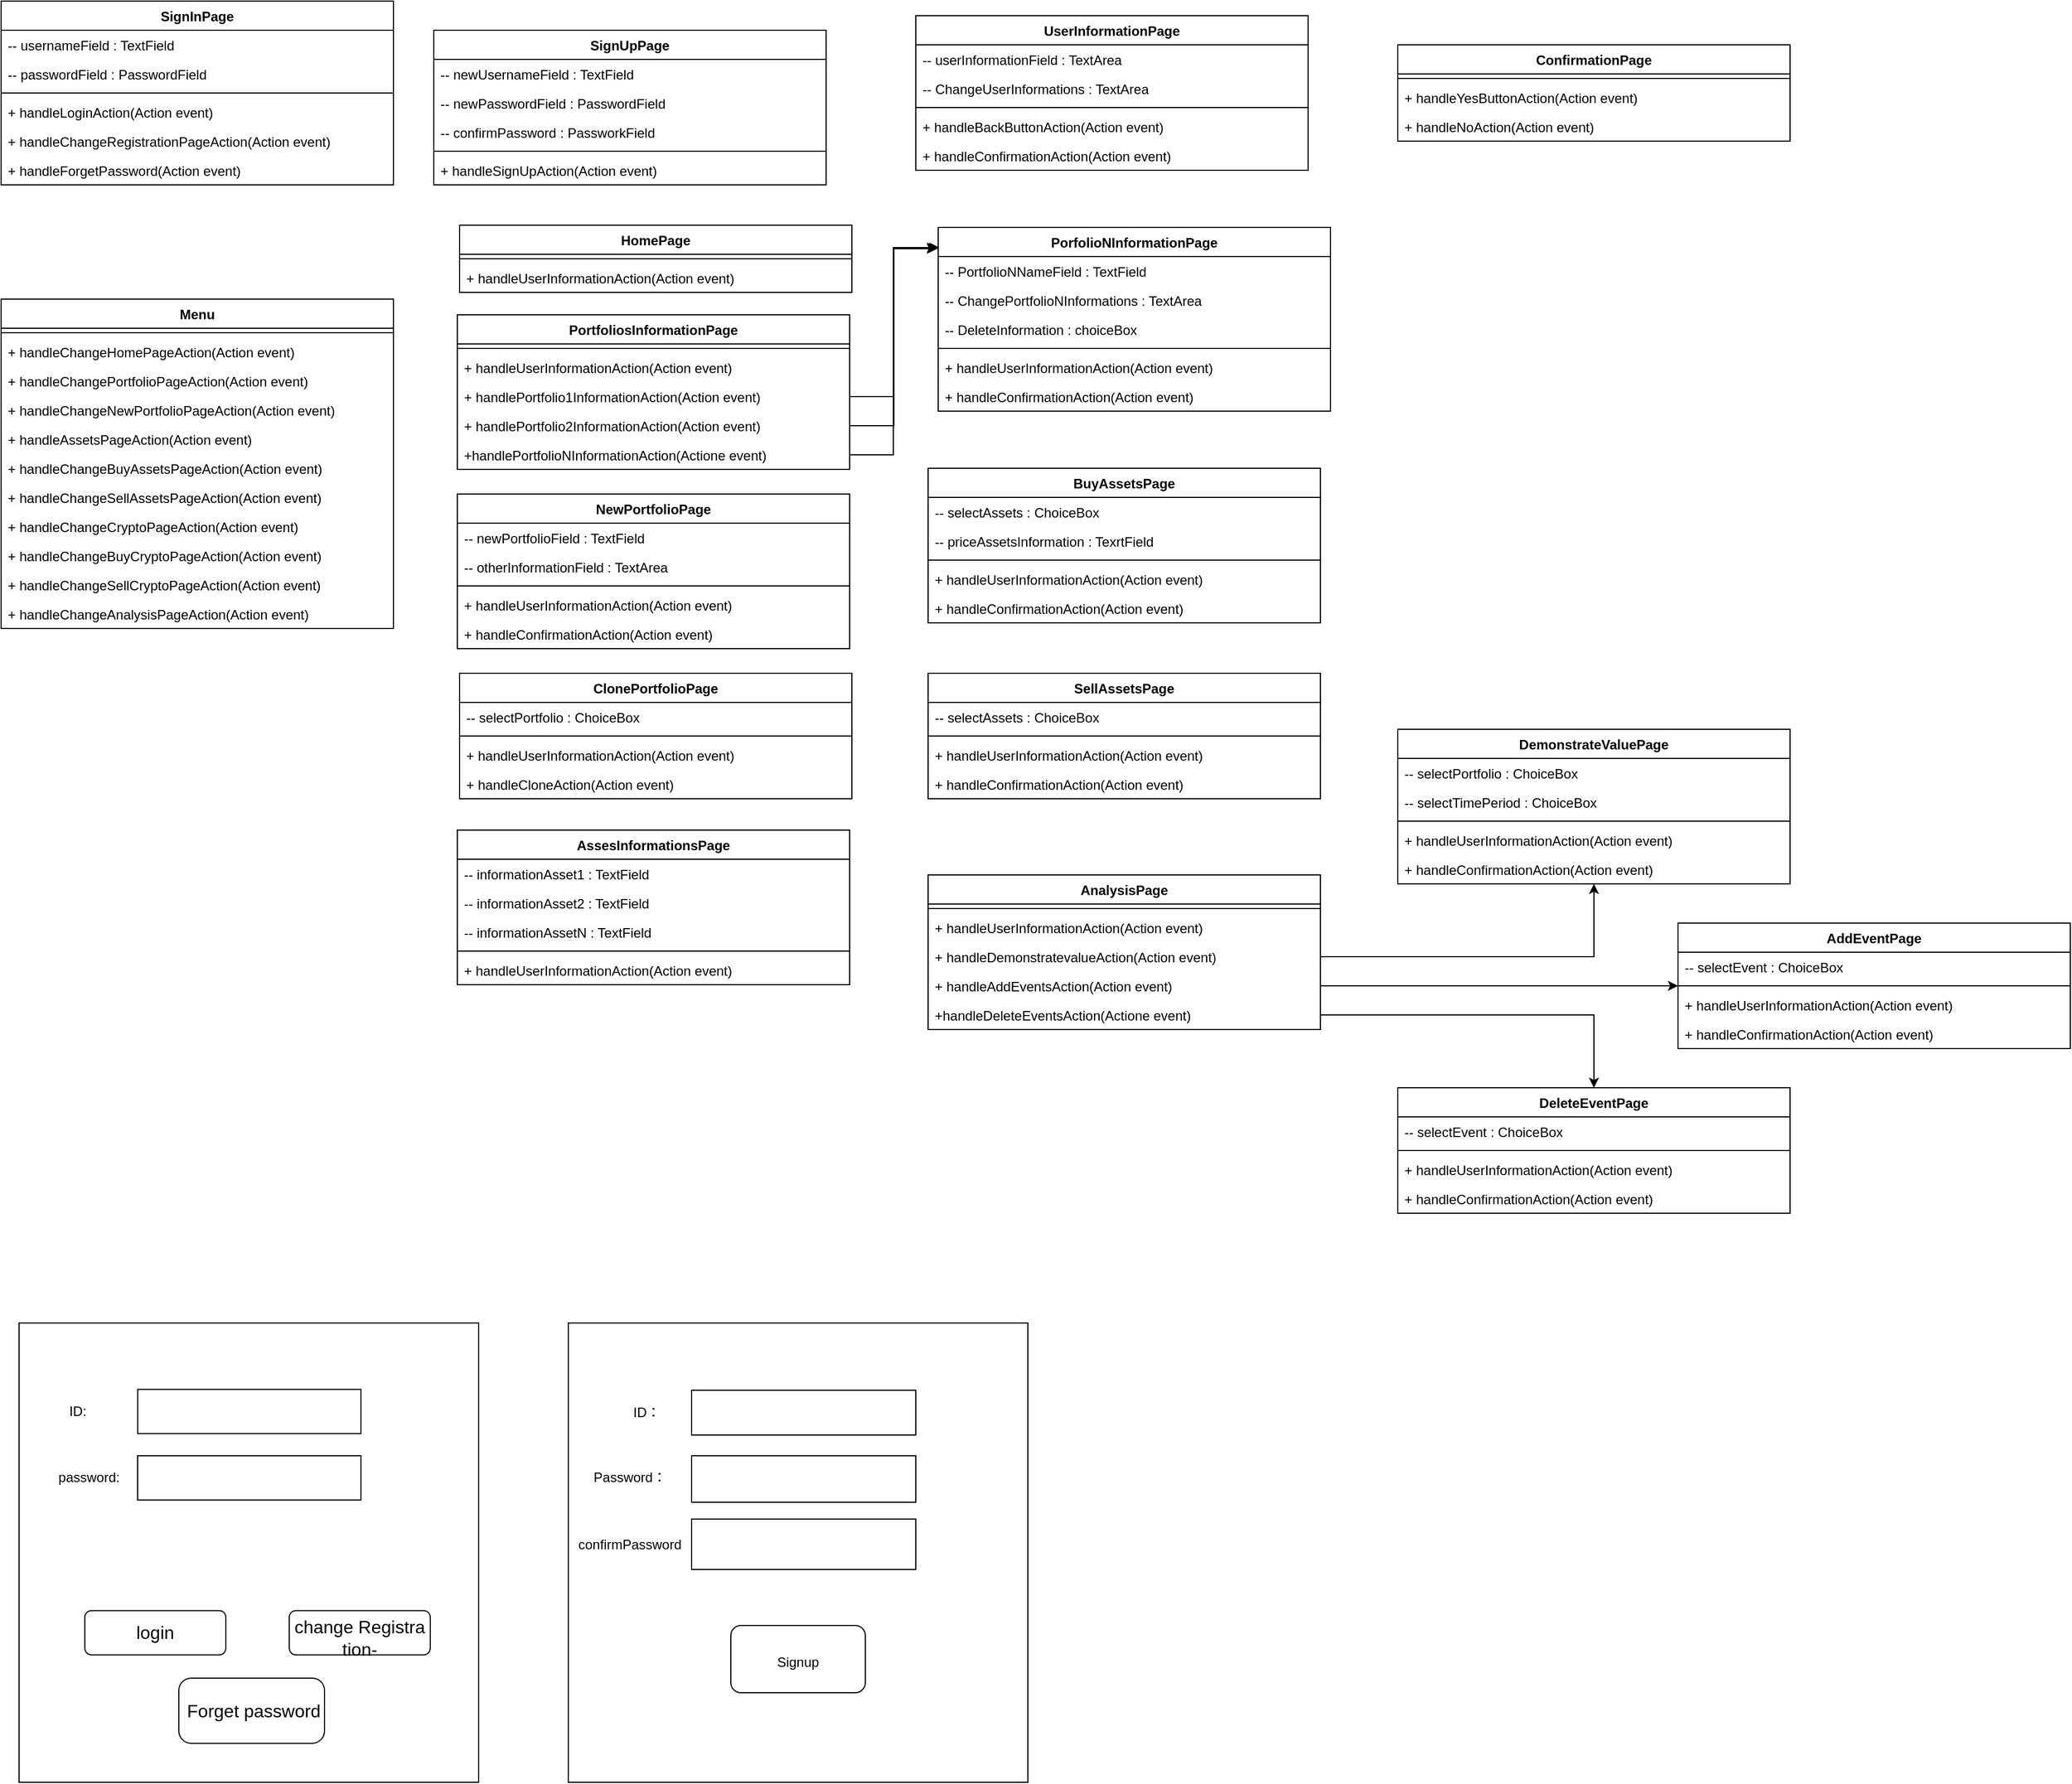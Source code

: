 <mxfile version="22.1.11" type="github">
  <diagram name="第 1 页" id="8w8cnCKI-UPCcAJevsUZ">
    <mxGraphModel dx="1294" dy="950" grid="1" gridSize="10" guides="1" tooltips="1" connect="1" arrows="1" fold="1" page="1" pageScale="1" pageWidth="827" pageHeight="1169" math="0" shadow="0">
      <root>
        <mxCell id="0" />
        <mxCell id="1" parent="0" />
        <mxCell id="qQ2p7ifqkSaaZ6_-BF-f-2" value="SignInPage" style="swimlane;fontStyle=1;align=center;verticalAlign=top;childLayout=stackLayout;horizontal=1;startSize=26;horizontalStack=0;resizeParent=1;resizeParentMax=0;resizeLast=0;collapsible=1;marginBottom=0;whiteSpace=wrap;html=1;" parent="1" vertex="1">
          <mxGeometry x="64" y="30" width="350" height="164" as="geometry" />
        </mxCell>
        <mxCell id="qQ2p7ifqkSaaZ6_-BF-f-6" value="-- usernameField : TextField" style="text;strokeColor=none;fillColor=none;align=left;verticalAlign=top;spacingLeft=4;spacingRight=4;overflow=hidden;rotatable=0;points=[[0,0.5],[1,0.5]];portConstraint=eastwest;whiteSpace=wrap;html=1;" parent="qQ2p7ifqkSaaZ6_-BF-f-2" vertex="1">
          <mxGeometry y="26" width="350" height="26" as="geometry" />
        </mxCell>
        <mxCell id="qQ2p7ifqkSaaZ6_-BF-f-3" value="-- passwordField : PasswordField" style="text;strokeColor=none;fillColor=none;align=left;verticalAlign=top;spacingLeft=4;spacingRight=4;overflow=hidden;rotatable=0;points=[[0,0.5],[1,0.5]];portConstraint=eastwest;whiteSpace=wrap;html=1;" parent="qQ2p7ifqkSaaZ6_-BF-f-2" vertex="1">
          <mxGeometry y="52" width="350" height="26" as="geometry" />
        </mxCell>
        <mxCell id="qQ2p7ifqkSaaZ6_-BF-f-4" value="" style="line;strokeWidth=1;fillColor=none;align=left;verticalAlign=middle;spacingTop=-1;spacingLeft=3;spacingRight=3;rotatable=0;labelPosition=right;points=[];portConstraint=eastwest;strokeColor=inherit;" parent="qQ2p7ifqkSaaZ6_-BF-f-2" vertex="1">
          <mxGeometry y="78" width="350" height="8" as="geometry" />
        </mxCell>
        <mxCell id="qQ2p7ifqkSaaZ6_-BF-f-5" value="+ handleLoginAction(Action event)" style="text;strokeColor=none;fillColor=none;align=left;verticalAlign=top;spacingLeft=4;spacingRight=4;overflow=hidden;rotatable=0;points=[[0,0.5],[1,0.5]];portConstraint=eastwest;whiteSpace=wrap;html=1;" parent="qQ2p7ifqkSaaZ6_-BF-f-2" vertex="1">
          <mxGeometry y="86" width="350" height="26" as="geometry" />
        </mxCell>
        <mxCell id="qQ2p7ifqkSaaZ6_-BF-f-7" value="+ handleChangeRegistrationPageAction(Action event)" style="text;strokeColor=none;fillColor=none;align=left;verticalAlign=top;spacingLeft=4;spacingRight=4;overflow=hidden;rotatable=0;points=[[0,0.5],[1,0.5]];portConstraint=eastwest;whiteSpace=wrap;html=1;" parent="qQ2p7ifqkSaaZ6_-BF-f-2" vertex="1">
          <mxGeometry y="112" width="350" height="26" as="geometry" />
        </mxCell>
        <mxCell id="qQ2p7ifqkSaaZ6_-BF-f-14" value="+ handleForgetPassword(Action event)" style="text;strokeColor=none;fillColor=none;align=left;verticalAlign=top;spacingLeft=4;spacingRight=4;overflow=hidden;rotatable=0;points=[[0,0.5],[1,0.5]];portConstraint=eastwest;whiteSpace=wrap;html=1;" parent="qQ2p7ifqkSaaZ6_-BF-f-2" vertex="1">
          <mxGeometry y="138" width="350" height="26" as="geometry" />
        </mxCell>
        <mxCell id="qQ2p7ifqkSaaZ6_-BF-f-8" value="SignUpPage" style="swimlane;fontStyle=1;align=center;verticalAlign=top;childLayout=stackLayout;horizontal=1;startSize=26;horizontalStack=0;resizeParent=1;resizeParentMax=0;resizeLast=0;collapsible=1;marginBottom=0;whiteSpace=wrap;html=1;" parent="1" vertex="1">
          <mxGeometry x="450" y="56" width="350" height="138" as="geometry" />
        </mxCell>
        <mxCell id="qQ2p7ifqkSaaZ6_-BF-f-9" value="-- newUsernameField : TextField" style="text;strokeColor=none;fillColor=none;align=left;verticalAlign=top;spacingLeft=4;spacingRight=4;overflow=hidden;rotatable=0;points=[[0,0.5],[1,0.5]];portConstraint=eastwest;whiteSpace=wrap;html=1;" parent="qQ2p7ifqkSaaZ6_-BF-f-8" vertex="1">
          <mxGeometry y="26" width="350" height="26" as="geometry" />
        </mxCell>
        <mxCell id="qQ2p7ifqkSaaZ6_-BF-f-10" value="-- newPasswordField : PasswordField" style="text;strokeColor=none;fillColor=none;align=left;verticalAlign=top;spacingLeft=4;spacingRight=4;overflow=hidden;rotatable=0;points=[[0,0.5],[1,0.5]];portConstraint=eastwest;whiteSpace=wrap;html=1;" parent="qQ2p7ifqkSaaZ6_-BF-f-8" vertex="1">
          <mxGeometry y="52" width="350" height="26" as="geometry" />
        </mxCell>
        <mxCell id="qQ2p7ifqkSaaZ6_-BF-f-15" value="-- confirmPassword : PassworkField" style="text;strokeColor=none;fillColor=none;align=left;verticalAlign=top;spacingLeft=4;spacingRight=4;overflow=hidden;rotatable=0;points=[[0,0.5],[1,0.5]];portConstraint=eastwest;whiteSpace=wrap;html=1;" parent="qQ2p7ifqkSaaZ6_-BF-f-8" vertex="1">
          <mxGeometry y="78" width="350" height="26" as="geometry" />
        </mxCell>
        <mxCell id="qQ2p7ifqkSaaZ6_-BF-f-11" value="" style="line;strokeWidth=1;fillColor=none;align=left;verticalAlign=middle;spacingTop=-1;spacingLeft=3;spacingRight=3;rotatable=0;labelPosition=right;points=[];portConstraint=eastwest;strokeColor=inherit;" parent="qQ2p7ifqkSaaZ6_-BF-f-8" vertex="1">
          <mxGeometry y="104" width="350" height="8" as="geometry" />
        </mxCell>
        <mxCell id="qQ2p7ifqkSaaZ6_-BF-f-13" value="+ handleSignUpAction(Action event)" style="text;strokeColor=none;fillColor=none;align=left;verticalAlign=top;spacingLeft=4;spacingRight=4;overflow=hidden;rotatable=0;points=[[0,0.5],[1,0.5]];portConstraint=eastwest;whiteSpace=wrap;html=1;" parent="qQ2p7ifqkSaaZ6_-BF-f-8" vertex="1">
          <mxGeometry y="112" width="350" height="26" as="geometry" />
        </mxCell>
        <mxCell id="AKwQP4rSA9_y8AmhEt-1-8" value="Menu" style="swimlane;fontStyle=1;align=center;verticalAlign=top;childLayout=stackLayout;horizontal=1;startSize=26;horizontalStack=0;resizeParent=1;resizeParentMax=0;resizeLast=0;collapsible=1;marginBottom=0;whiteSpace=wrap;html=1;" parent="1" vertex="1">
          <mxGeometry x="64" y="296" width="350" height="294" as="geometry" />
        </mxCell>
        <mxCell id="AKwQP4rSA9_y8AmhEt-1-11" value="" style="line;strokeWidth=1;fillColor=none;align=left;verticalAlign=middle;spacingTop=-1;spacingLeft=3;spacingRight=3;rotatable=0;labelPosition=right;points=[];portConstraint=eastwest;strokeColor=inherit;" parent="AKwQP4rSA9_y8AmhEt-1-8" vertex="1">
          <mxGeometry y="26" width="350" height="8" as="geometry" />
        </mxCell>
        <mxCell id="AKwQP4rSA9_y8AmhEt-1-12" value="+ handleChangeHomePageAction(Action event)" style="text;strokeColor=none;fillColor=none;align=left;verticalAlign=top;spacingLeft=4;spacingRight=4;overflow=hidden;rotatable=0;points=[[0,0.5],[1,0.5]];portConstraint=eastwest;whiteSpace=wrap;html=1;" parent="AKwQP4rSA9_y8AmhEt-1-8" vertex="1">
          <mxGeometry y="34" width="350" height="26" as="geometry" />
        </mxCell>
        <mxCell id="AKwQP4rSA9_y8AmhEt-1-13" value="+ handleChangePortfolioPageAction(Action event)" style="text;strokeColor=none;fillColor=none;align=left;verticalAlign=top;spacingLeft=4;spacingRight=4;overflow=hidden;rotatable=0;points=[[0,0.5],[1,0.5]];portConstraint=eastwest;whiteSpace=wrap;html=1;" parent="AKwQP4rSA9_y8AmhEt-1-8" vertex="1">
          <mxGeometry y="60" width="350" height="26" as="geometry" />
        </mxCell>
        <mxCell id="AKwQP4rSA9_y8AmhEt-1-14" value="+ handleChangeNewPortfolioPageAction(Action event)" style="text;strokeColor=none;fillColor=none;align=left;verticalAlign=top;spacingLeft=4;spacingRight=4;overflow=hidden;rotatable=0;points=[[0,0.5],[1,0.5]];portConstraint=eastwest;whiteSpace=wrap;html=1;" parent="AKwQP4rSA9_y8AmhEt-1-8" vertex="1">
          <mxGeometry y="86" width="350" height="26" as="geometry" />
        </mxCell>
        <mxCell id="AKwQP4rSA9_y8AmhEt-1-15" value="&lt;span style=&quot;color: rgb(0, 0, 0); font-family: Helvetica; font-size: 12px; font-style: normal; font-variant-ligatures: normal; font-variant-caps: normal; font-weight: 400; letter-spacing: normal; orphans: 2; text-align: left; text-indent: 0px; text-transform: none; widows: 2; word-spacing: 0px; -webkit-text-stroke-width: 0px; background-color: rgb(251, 251, 251); text-decoration-thickness: initial; text-decoration-style: initial; text-decoration-color: initial; float: none; display: inline !important;&quot;&gt;+ handleAssetsPageAction(Action event)&lt;/span&gt;&lt;br&gt;" style="text;strokeColor=none;fillColor=none;align=left;verticalAlign=top;spacingLeft=4;spacingRight=4;overflow=hidden;rotatable=0;points=[[0,0.5],[1,0.5]];portConstraint=eastwest;whiteSpace=wrap;html=1;" parent="AKwQP4rSA9_y8AmhEt-1-8" vertex="1">
          <mxGeometry y="112" width="350" height="26" as="geometry" />
        </mxCell>
        <mxCell id="AKwQP4rSA9_y8AmhEt-1-17" value="&lt;span style=&quot;color: rgb(0, 0, 0); font-family: Helvetica; font-size: 12px; font-style: normal; font-variant-ligatures: normal; font-variant-caps: normal; font-weight: 400; letter-spacing: normal; orphans: 2; text-align: left; text-indent: 0px; text-transform: none; widows: 2; word-spacing: 0px; -webkit-text-stroke-width: 0px; background-color: rgb(251, 251, 251); text-decoration-thickness: initial; text-decoration-style: initial; text-decoration-color: initial; float: none; display: inline !important;&quot;&gt;+ handleChangeBuyAssetsPageAction(Action event)&lt;/span&gt;" style="text;strokeColor=none;fillColor=none;align=left;verticalAlign=top;spacingLeft=4;spacingRight=4;overflow=hidden;rotatable=0;points=[[0,0.5],[1,0.5]];portConstraint=eastwest;whiteSpace=wrap;html=1;" parent="AKwQP4rSA9_y8AmhEt-1-8" vertex="1">
          <mxGeometry y="138" width="350" height="26" as="geometry" />
        </mxCell>
        <mxCell id="AKwQP4rSA9_y8AmhEt-1-16" value="&lt;span style=&quot;color: rgb(0, 0, 0); font-family: Helvetica; font-size: 12px; font-style: normal; font-variant-ligatures: normal; font-variant-caps: normal; font-weight: 400; letter-spacing: normal; orphans: 2; text-align: left; text-indent: 0px; text-transform: none; widows: 2; word-spacing: 0px; -webkit-text-stroke-width: 0px; background-color: rgb(251, 251, 251); text-decoration-thickness: initial; text-decoration-style: initial; text-decoration-color: initial; float: none; display: inline !important;&quot;&gt;+ handleChangeSellAssetsPageAction(Action event)&lt;/span&gt;" style="text;strokeColor=none;fillColor=none;align=left;verticalAlign=top;spacingLeft=4;spacingRight=4;overflow=hidden;rotatable=0;points=[[0,0.5],[1,0.5]];portConstraint=eastwest;whiteSpace=wrap;html=1;" parent="AKwQP4rSA9_y8AmhEt-1-8" vertex="1">
          <mxGeometry y="164" width="350" height="26" as="geometry" />
        </mxCell>
        <mxCell id="AKwQP4rSA9_y8AmhEt-1-18" value="&lt;span style=&quot;color: rgb(0, 0, 0); font-family: Helvetica; font-size: 12px; font-style: normal; font-variant-ligatures: normal; font-variant-caps: normal; font-weight: 400; letter-spacing: normal; orphans: 2; text-align: left; text-indent: 0px; text-transform: none; widows: 2; word-spacing: 0px; -webkit-text-stroke-width: 0px; background-color: rgb(251, 251, 251); text-decoration-thickness: initial; text-decoration-style: initial; text-decoration-color: initial; float: none; display: inline !important;&quot;&gt;+ handleChangeCryptoPageAction(Action event)&lt;/span&gt;" style="text;strokeColor=none;fillColor=none;align=left;verticalAlign=top;spacingLeft=4;spacingRight=4;overflow=hidden;rotatable=0;points=[[0,0.5],[1,0.5]];portConstraint=eastwest;whiteSpace=wrap;html=1;" parent="AKwQP4rSA9_y8AmhEt-1-8" vertex="1">
          <mxGeometry y="190" width="350" height="26" as="geometry" />
        </mxCell>
        <mxCell id="AKwQP4rSA9_y8AmhEt-1-20" value="+ handleChangeBuyCryptoPageAction(Action event)" style="text;strokeColor=none;fillColor=none;align=left;verticalAlign=top;spacingLeft=4;spacingRight=4;overflow=hidden;rotatable=0;points=[[0,0.5],[1,0.5]];portConstraint=eastwest;whiteSpace=wrap;html=1;" parent="AKwQP4rSA9_y8AmhEt-1-8" vertex="1">
          <mxGeometry y="216" width="350" height="26" as="geometry" />
        </mxCell>
        <mxCell id="AKwQP4rSA9_y8AmhEt-1-19" value="&lt;span style=&quot;color: rgb(0, 0, 0); font-family: Helvetica; font-size: 12px; font-style: normal; font-variant-ligatures: normal; font-variant-caps: normal; font-weight: 400; letter-spacing: normal; orphans: 2; text-align: left; text-indent: 0px; text-transform: none; widows: 2; word-spacing: 0px; -webkit-text-stroke-width: 0px; background-color: rgb(251, 251, 251); text-decoration-thickness: initial; text-decoration-style: initial; text-decoration-color: initial; float: none; display: inline !important;&quot;&gt;+ handleChangeSellCryptoPageAction(Action event)&lt;/span&gt;" style="text;strokeColor=none;fillColor=none;align=left;verticalAlign=top;spacingLeft=4;spacingRight=4;overflow=hidden;rotatable=0;points=[[0,0.5],[1,0.5]];portConstraint=eastwest;whiteSpace=wrap;html=1;" parent="AKwQP4rSA9_y8AmhEt-1-8" vertex="1">
          <mxGeometry y="242" width="350" height="26" as="geometry" />
        </mxCell>
        <mxCell id="AKwQP4rSA9_y8AmhEt-1-21" value="+ handleChangeAnalysisPageAction(Action event)" style="text;strokeColor=none;fillColor=none;align=left;verticalAlign=top;spacingLeft=4;spacingRight=4;overflow=hidden;rotatable=0;points=[[0,0.5],[1,0.5]];portConstraint=eastwest;whiteSpace=wrap;html=1;" parent="AKwQP4rSA9_y8AmhEt-1-8" vertex="1">
          <mxGeometry y="268" width="350" height="26" as="geometry" />
        </mxCell>
        <mxCell id="WnGF1lTFCauJy7VCk2Zh-10" value="" style="group" parent="1" connectable="0" vertex="1">
          <mxGeometry x="80" y="1210" width="430" height="410" as="geometry" />
        </mxCell>
        <mxCell id="WnGF1lTFCauJy7VCk2Zh-1" value="" style="whiteSpace=wrap;html=1;aspect=fixed;movable=1;resizable=1;rotatable=1;deletable=1;editable=1;locked=0;connectable=1;" parent="WnGF1lTFCauJy7VCk2Zh-10" vertex="1">
          <mxGeometry width="410" height="410" as="geometry" />
        </mxCell>
        <mxCell id="WnGF1lTFCauJy7VCk2Zh-2" value="" style="rounded=1;whiteSpace=wrap;html=1;" parent="WnGF1lTFCauJy7VCk2Zh-10" vertex="1">
          <mxGeometry x="58.697" y="256.714" width="125.78" height="39.494" as="geometry" />
        </mxCell>
        <mxCell id="WnGF1lTFCauJy7VCk2Zh-4" value="" style="rounded=1;whiteSpace=wrap;html=1;" parent="WnGF1lTFCauJy7VCk2Zh-10" vertex="1">
          <mxGeometry x="241.078" y="256.714" width="125.78" height="39.494" as="geometry" />
        </mxCell>
        <mxCell id="WnGF1lTFCauJy7VCk2Zh-5" value="" style="rounded=1;whiteSpace=wrap;html=1;arcSize=19;" parent="WnGF1lTFCauJy7VCk2Zh-10" vertex="1">
          <mxGeometry x="142.551" y="316.943" width="129.973" height="58.254" as="geometry" />
        </mxCell>
        <mxCell id="WnGF1lTFCauJy7VCk2Zh-6" value="" style="rounded=0;whiteSpace=wrap;html=1;" parent="WnGF1lTFCauJy7VCk2Zh-10" vertex="1">
          <mxGeometry x="105.865" y="59.242" width="199.152" height="39.494" as="geometry" />
        </mxCell>
        <mxCell id="WnGF1lTFCauJy7VCk2Zh-7" value="" style="rounded=0;whiteSpace=wrap;html=1;" parent="WnGF1lTFCauJy7VCk2Zh-10" vertex="1">
          <mxGeometry x="105.865" y="118.483" width="199.152" height="39.494" as="geometry" />
        </mxCell>
        <mxCell id="WnGF1lTFCauJy7VCk2Zh-8" value="ID:" style="text;html=1;strokeColor=none;fillColor=none;align=center;verticalAlign=middle;whiteSpace=wrap;rounded=0;" parent="WnGF1lTFCauJy7VCk2Zh-10" vertex="1">
          <mxGeometry x="20.963" y="64.179" width="62.89" height="29.621" as="geometry" />
        </mxCell>
        <mxCell id="WnGF1lTFCauJy7VCk2Zh-11" value="password:" style="text;html=1;strokeColor=none;fillColor=none;align=center;verticalAlign=middle;whiteSpace=wrap;rounded=0;" parent="WnGF1lTFCauJy7VCk2Zh-10" vertex="1">
          <mxGeometry x="31.445" y="123.42" width="62.89" height="29.621" as="geometry" />
        </mxCell>
        <mxCell id="D_s1Wh9lTRto2ANUzbIN-1" value="login" style="text;strokeColor=none;fillColor=none;html=1;align=center;verticalAlign=middle;whiteSpace=wrap;rounded=0;fontSize=16;" parent="WnGF1lTFCauJy7VCk2Zh-10" vertex="1">
          <mxGeometry x="90.142" y="251.777" width="62.89" height="49.368" as="geometry" />
        </mxCell>
        <mxCell id="D_s1Wh9lTRto2ANUzbIN-2" value="change Registra&lt;br&gt;tion-" style="text;strokeColor=none;fillColor=none;html=1;align=center;verticalAlign=middle;whiteSpace=wrap;rounded=0;fontSize=16;" parent="WnGF1lTFCauJy7VCk2Zh-10" vertex="1">
          <mxGeometry x="241.078" y="261.651" width="125.78" height="39.494" as="geometry" />
        </mxCell>
        <mxCell id="D_s1Wh9lTRto2ANUzbIN-3" value="Forget password" style="text;strokeColor=none;fillColor=none;html=1;align=center;verticalAlign=middle;whiteSpace=wrap;rounded=0;fontSize=16;" parent="WnGF1lTFCauJy7VCk2Zh-10" vertex="1">
          <mxGeometry x="131.021" y="345.577" width="157.225" as="geometry" />
        </mxCell>
        <mxCell id="D_s1Wh9lTRto2ANUzbIN-4" value="" style="text;strokeColor=none;fillColor=none;html=1;align=center;verticalAlign=middle;whiteSpace=wrap;rounded=0;fontSize=16;" parent="WnGF1lTFCauJy7VCk2Zh-10" vertex="1">
          <mxGeometry x="146.743" y="24.566" width="136.262" height="49.368" as="geometry" />
        </mxCell>
        <mxCell id="AKwQP4rSA9_y8AmhEt-1-22" value="HomePage" style="swimlane;fontStyle=1;align=center;verticalAlign=top;childLayout=stackLayout;horizontal=1;startSize=26;horizontalStack=0;resizeParent=1;resizeParentMax=0;resizeLast=0;collapsible=1;marginBottom=0;whiteSpace=wrap;html=1;" parent="1" vertex="1">
          <mxGeometry x="473" y="230" width="350" height="60" as="geometry" />
        </mxCell>
        <mxCell id="AKwQP4rSA9_y8AmhEt-1-26" value="" style="line;strokeWidth=1;fillColor=none;align=left;verticalAlign=middle;spacingTop=-1;spacingLeft=3;spacingRight=3;rotatable=0;labelPosition=right;points=[];portConstraint=eastwest;strokeColor=inherit;" parent="AKwQP4rSA9_y8AmhEt-1-22" vertex="1">
          <mxGeometry y="26" width="350" height="8" as="geometry" />
        </mxCell>
        <mxCell id="AKwQP4rSA9_y8AmhEt-1-27" value="+ handleUserInformationAction(Action event)" style="text;strokeColor=none;fillColor=none;align=left;verticalAlign=top;spacingLeft=4;spacingRight=4;overflow=hidden;rotatable=0;points=[[0,0.5],[1,0.5]];portConstraint=eastwest;whiteSpace=wrap;html=1;" parent="AKwQP4rSA9_y8AmhEt-1-22" vertex="1">
          <mxGeometry y="34" width="350" height="26" as="geometry" />
        </mxCell>
        <mxCell id="D_s1Wh9lTRto2ANUzbIN-6" value="" style="rounded=0;whiteSpace=wrap;html=1;fontSize=16;" parent="1" vertex="1">
          <mxGeometry x="570" y="1210" width="410" height="410" as="geometry" />
        </mxCell>
        <mxCell id="AKwQP4rSA9_y8AmhEt-1-28" value="PortfoliosInformationPage" style="swimlane;fontStyle=1;align=center;verticalAlign=top;childLayout=stackLayout;horizontal=1;startSize=26;horizontalStack=0;resizeParent=1;resizeParentMax=0;resizeLast=0;collapsible=1;marginBottom=0;whiteSpace=wrap;html=1;" parent="1" vertex="1">
          <mxGeometry x="471" y="310" width="350" height="138" as="geometry" />
        </mxCell>
        <mxCell id="AKwQP4rSA9_y8AmhEt-1-32" value="" style="line;strokeWidth=1;fillColor=none;align=left;verticalAlign=middle;spacingTop=-1;spacingLeft=3;spacingRight=3;rotatable=0;labelPosition=right;points=[];portConstraint=eastwest;strokeColor=inherit;" parent="AKwQP4rSA9_y8AmhEt-1-28" vertex="1">
          <mxGeometry y="26" width="350" height="8" as="geometry" />
        </mxCell>
        <mxCell id="AKwQP4rSA9_y8AmhEt-1-34" value="&lt;span style=&quot;color: rgb(0, 0, 0); font-family: Helvetica; font-size: 12px; font-style: normal; font-variant-ligatures: normal; font-variant-caps: normal; font-weight: 400; letter-spacing: normal; orphans: 2; text-align: left; text-indent: 0px; text-transform: none; widows: 2; word-spacing: 0px; -webkit-text-stroke-width: 0px; background-color: rgb(251, 251, 251); text-decoration-thickness: initial; text-decoration-style: initial; text-decoration-color: initial; float: none; display: inline !important;&quot;&gt;+ handleUserInformationAction(Action event)&lt;/span&gt;" style="text;strokeColor=none;fillColor=none;align=left;verticalAlign=top;spacingLeft=4;spacingRight=4;overflow=hidden;rotatable=0;points=[[0,0.5],[1,0.5]];portConstraint=eastwest;whiteSpace=wrap;html=1;" parent="AKwQP4rSA9_y8AmhEt-1-28" vertex="1">
          <mxGeometry y="34" width="350" height="26" as="geometry" />
        </mxCell>
        <mxCell id="AKwQP4rSA9_y8AmhEt-1-33" value="+ handlePortfolio1InformationAction(Action event)" style="text;strokeColor=none;fillColor=none;align=left;verticalAlign=top;spacingLeft=4;spacingRight=4;overflow=hidden;rotatable=0;points=[[0,0.5],[1,0.5]];portConstraint=eastwest;whiteSpace=wrap;html=1;" parent="AKwQP4rSA9_y8AmhEt-1-28" vertex="1">
          <mxGeometry y="60" width="350" height="26" as="geometry" />
        </mxCell>
        <mxCell id="AKwQP4rSA9_y8AmhEt-1-35" value="+ handlePortfolio2InformationAction(Action event)" style="text;strokeColor=none;fillColor=none;align=left;verticalAlign=top;spacingLeft=4;spacingRight=4;overflow=hidden;rotatable=0;points=[[0,0.5],[1,0.5]];portConstraint=eastwest;whiteSpace=wrap;html=1;" parent="AKwQP4rSA9_y8AmhEt-1-28" vertex="1">
          <mxGeometry y="86" width="350" height="26" as="geometry" />
        </mxCell>
        <mxCell id="AKwQP4rSA9_y8AmhEt-1-36" value="+handlePortfolioNInformationAction(Actione event)" style="text;strokeColor=none;fillColor=none;align=left;verticalAlign=top;spacingLeft=4;spacingRight=4;overflow=hidden;rotatable=0;points=[[0,0.5],[1,0.5]];portConstraint=eastwest;whiteSpace=wrap;html=1;" parent="AKwQP4rSA9_y8AmhEt-1-28" vertex="1">
          <mxGeometry y="112" width="350" height="26" as="geometry" />
        </mxCell>
        <mxCell id="AKwQP4rSA9_y8AmhEt-1-44" value="NewPortfolioPage" style="swimlane;fontStyle=1;align=center;verticalAlign=top;childLayout=stackLayout;horizontal=1;startSize=26;horizontalStack=0;resizeParent=1;resizeParentMax=0;resizeLast=0;collapsible=1;marginBottom=0;whiteSpace=wrap;html=1;" parent="1" vertex="1">
          <mxGeometry x="471" y="470" width="350" height="138" as="geometry" />
        </mxCell>
        <mxCell id="AKwQP4rSA9_y8AmhEt-1-45" value="-- newPortfolioField : TextField" style="text;strokeColor=none;fillColor=none;align=left;verticalAlign=top;spacingLeft=4;spacingRight=4;overflow=hidden;rotatable=0;points=[[0,0.5],[1,0.5]];portConstraint=eastwest;whiteSpace=wrap;html=1;" parent="AKwQP4rSA9_y8AmhEt-1-44" vertex="1">
          <mxGeometry y="26" width="350" height="26" as="geometry" />
        </mxCell>
        <mxCell id="AKwQP4rSA9_y8AmhEt-1-46" value="-- otherInformationField : TextArea" style="text;strokeColor=none;fillColor=none;align=left;verticalAlign=top;spacingLeft=4;spacingRight=4;overflow=hidden;rotatable=0;points=[[0,0.5],[1,0.5]];portConstraint=eastwest;whiteSpace=wrap;html=1;" parent="AKwQP4rSA9_y8AmhEt-1-44" vertex="1">
          <mxGeometry y="52" width="350" height="26" as="geometry" />
        </mxCell>
        <mxCell id="AKwQP4rSA9_y8AmhEt-1-47" value="" style="line;strokeWidth=1;fillColor=none;align=left;verticalAlign=middle;spacingTop=-1;spacingLeft=3;spacingRight=3;rotatable=0;labelPosition=right;points=[];portConstraint=eastwest;strokeColor=inherit;" parent="AKwQP4rSA9_y8AmhEt-1-44" vertex="1">
          <mxGeometry y="78" width="350" height="8" as="geometry" />
        </mxCell>
        <mxCell id="AKwQP4rSA9_y8AmhEt-1-48" value="+ handleUserInformationAction(Action event)" style="text;strokeColor=none;fillColor=none;align=left;verticalAlign=top;spacingLeft=4;spacingRight=4;overflow=hidden;rotatable=0;points=[[0,0.5],[1,0.5]];portConstraint=eastwest;whiteSpace=wrap;html=1;" parent="AKwQP4rSA9_y8AmhEt-1-44" vertex="1">
          <mxGeometry y="86" width="350" height="26" as="geometry" />
        </mxCell>
        <mxCell id="AKwQP4rSA9_y8AmhEt-1-49" value="+ handleConfirmationAction(Action event)" style="text;strokeColor=none;fillColor=none;align=left;verticalAlign=top;spacingLeft=4;spacingRight=4;overflow=hidden;rotatable=0;points=[[0,0.5],[1,0.5]];portConstraint=eastwest;whiteSpace=wrap;html=1;" parent="AKwQP4rSA9_y8AmhEt-1-44" vertex="1">
          <mxGeometry y="112" width="350" height="26" as="geometry" />
        </mxCell>
        <mxCell id="6h6gqU1jo04LtHCAYvQy-1" value="ClonePortfolioPage" style="swimlane;fontStyle=1;align=center;verticalAlign=top;childLayout=stackLayout;horizontal=1;startSize=26;horizontalStack=0;resizeParent=1;resizeParentMax=0;resizeLast=0;collapsible=1;marginBottom=0;whiteSpace=wrap;html=1;" vertex="1" parent="1">
          <mxGeometry x="473" y="630" width="350" height="112" as="geometry" />
        </mxCell>
        <mxCell id="6h6gqU1jo04LtHCAYvQy-2" value="-- selectPortfolio : ChoiceBox" style="text;strokeColor=none;fillColor=none;align=left;verticalAlign=top;spacingLeft=4;spacingRight=4;overflow=hidden;rotatable=0;points=[[0,0.5],[1,0.5]];portConstraint=eastwest;whiteSpace=wrap;html=1;" vertex="1" parent="6h6gqU1jo04LtHCAYvQy-1">
          <mxGeometry y="26" width="350" height="26" as="geometry" />
        </mxCell>
        <mxCell id="6h6gqU1jo04LtHCAYvQy-4" value="" style="line;strokeWidth=1;fillColor=none;align=left;verticalAlign=middle;spacingTop=-1;spacingLeft=3;spacingRight=3;rotatable=0;labelPosition=right;points=[];portConstraint=eastwest;strokeColor=inherit;" vertex="1" parent="6h6gqU1jo04LtHCAYvQy-1">
          <mxGeometry y="52" width="350" height="8" as="geometry" />
        </mxCell>
        <mxCell id="6h6gqU1jo04LtHCAYvQy-5" value="+ handleUserInformationAction(Action event)" style="text;strokeColor=none;fillColor=none;align=left;verticalAlign=top;spacingLeft=4;spacingRight=4;overflow=hidden;rotatable=0;points=[[0,0.5],[1,0.5]];portConstraint=eastwest;whiteSpace=wrap;html=1;" vertex="1" parent="6h6gqU1jo04LtHCAYvQy-1">
          <mxGeometry y="60" width="350" height="26" as="geometry" />
        </mxCell>
        <mxCell id="6h6gqU1jo04LtHCAYvQy-6" value="+ handleCloneAction(Action event)" style="text;strokeColor=none;fillColor=none;align=left;verticalAlign=top;spacingLeft=4;spacingRight=4;overflow=hidden;rotatable=0;points=[[0,0.5],[1,0.5]];portConstraint=eastwest;whiteSpace=wrap;html=1;" vertex="1" parent="6h6gqU1jo04LtHCAYvQy-1">
          <mxGeometry y="86" width="350" height="26" as="geometry" />
        </mxCell>
        <mxCell id="6h6gqU1jo04LtHCAYvQy-15" value="AssesInformationsPage" style="swimlane;fontStyle=1;align=center;verticalAlign=top;childLayout=stackLayout;horizontal=1;startSize=26;horizontalStack=0;resizeParent=1;resizeParentMax=0;resizeLast=0;collapsible=1;marginBottom=0;whiteSpace=wrap;html=1;" vertex="1" parent="1">
          <mxGeometry x="471" y="770" width="350" height="138" as="geometry" />
        </mxCell>
        <mxCell id="6h6gqU1jo04LtHCAYvQy-16" value="-- informationAsset1 : TextField" style="text;strokeColor=none;fillColor=none;align=left;verticalAlign=top;spacingLeft=4;spacingRight=4;overflow=hidden;rotatable=0;points=[[0,0.5],[1,0.5]];portConstraint=eastwest;whiteSpace=wrap;html=1;" vertex="1" parent="6h6gqU1jo04LtHCAYvQy-15">
          <mxGeometry y="26" width="350" height="26" as="geometry" />
        </mxCell>
        <mxCell id="6h6gqU1jo04LtHCAYvQy-21" value="-- informationAsset2 : TextField" style="text;strokeColor=none;fillColor=none;align=left;verticalAlign=top;spacingLeft=4;spacingRight=4;overflow=hidden;rotatable=0;points=[[0,0.5],[1,0.5]];portConstraint=eastwest;whiteSpace=wrap;html=1;" vertex="1" parent="6h6gqU1jo04LtHCAYvQy-15">
          <mxGeometry y="52" width="350" height="26" as="geometry" />
        </mxCell>
        <mxCell id="6h6gqU1jo04LtHCAYvQy-22" value="&lt;span style=&quot;color: rgb(0, 0, 0); font-family: Helvetica; font-size: 12px; font-style: normal; font-variant-ligatures: normal; font-variant-caps: normal; font-weight: 400; letter-spacing: normal; orphans: 2; text-align: left; text-indent: 0px; text-transform: none; widows: 2; word-spacing: 0px; -webkit-text-stroke-width: 0px; background-color: rgb(251, 251, 251); text-decoration-thickness: initial; text-decoration-style: initial; text-decoration-color: initial; float: none; display: inline !important;&quot;&gt;-- informationAssetN : TextField&lt;/span&gt;" style="text;strokeColor=none;fillColor=none;align=left;verticalAlign=top;spacingLeft=4;spacingRight=4;overflow=hidden;rotatable=0;points=[[0,0.5],[1,0.5]];portConstraint=eastwest;whiteSpace=wrap;html=1;" vertex="1" parent="6h6gqU1jo04LtHCAYvQy-15">
          <mxGeometry y="78" width="350" height="26" as="geometry" />
        </mxCell>
        <mxCell id="6h6gqU1jo04LtHCAYvQy-18" value="" style="line;strokeWidth=1;fillColor=none;align=left;verticalAlign=middle;spacingTop=-1;spacingLeft=3;spacingRight=3;rotatable=0;labelPosition=right;points=[];portConstraint=eastwest;strokeColor=inherit;" vertex="1" parent="6h6gqU1jo04LtHCAYvQy-15">
          <mxGeometry y="104" width="350" height="8" as="geometry" />
        </mxCell>
        <mxCell id="6h6gqU1jo04LtHCAYvQy-19" value="+ handleUserInformationAction(Action event)" style="text;strokeColor=none;fillColor=none;align=left;verticalAlign=top;spacingLeft=4;spacingRight=4;overflow=hidden;rotatable=0;points=[[0,0.5],[1,0.5]];portConstraint=eastwest;whiteSpace=wrap;html=1;" vertex="1" parent="6h6gqU1jo04LtHCAYvQy-15">
          <mxGeometry y="112" width="350" height="26" as="geometry" />
        </mxCell>
        <mxCell id="6h6gqU1jo04LtHCAYvQy-23" value="PorfolioNInformationPage" style="swimlane;fontStyle=1;align=center;verticalAlign=top;childLayout=stackLayout;horizontal=1;startSize=26;horizontalStack=0;resizeParent=1;resizeParentMax=0;resizeLast=0;collapsible=1;marginBottom=0;whiteSpace=wrap;html=1;" vertex="1" parent="1">
          <mxGeometry x="900" y="232" width="350" height="164" as="geometry" />
        </mxCell>
        <mxCell id="6h6gqU1jo04LtHCAYvQy-24" value="-- PortfolioNNameField : TextField" style="text;strokeColor=none;fillColor=none;align=left;verticalAlign=top;spacingLeft=4;spacingRight=4;overflow=hidden;rotatable=0;points=[[0,0.5],[1,0.5]];portConstraint=eastwest;whiteSpace=wrap;html=1;" vertex="1" parent="6h6gqU1jo04LtHCAYvQy-23">
          <mxGeometry y="26" width="350" height="26" as="geometry" />
        </mxCell>
        <mxCell id="6h6gqU1jo04LtHCAYvQy-25" value="-- ChangePortfolioNInformations : TextArea" style="text;strokeColor=none;fillColor=none;align=left;verticalAlign=top;spacingLeft=4;spacingRight=4;overflow=hidden;rotatable=0;points=[[0,0.5],[1,0.5]];portConstraint=eastwest;whiteSpace=wrap;html=1;" vertex="1" parent="6h6gqU1jo04LtHCAYvQy-23">
          <mxGeometry y="52" width="350" height="26" as="geometry" />
        </mxCell>
        <mxCell id="6h6gqU1jo04LtHCAYvQy-30" value="-- DeleteInformation : choiceBox" style="text;strokeColor=none;fillColor=none;align=left;verticalAlign=top;spacingLeft=4;spacingRight=4;overflow=hidden;rotatable=0;points=[[0,0.5],[1,0.5]];portConstraint=eastwest;whiteSpace=wrap;html=1;" vertex="1" parent="6h6gqU1jo04LtHCAYvQy-23">
          <mxGeometry y="78" width="350" height="26" as="geometry" />
        </mxCell>
        <mxCell id="6h6gqU1jo04LtHCAYvQy-26" value="" style="line;strokeWidth=1;fillColor=none;align=left;verticalAlign=middle;spacingTop=-1;spacingLeft=3;spacingRight=3;rotatable=0;labelPosition=right;points=[];portConstraint=eastwest;strokeColor=inherit;" vertex="1" parent="6h6gqU1jo04LtHCAYvQy-23">
          <mxGeometry y="104" width="350" height="8" as="geometry" />
        </mxCell>
        <mxCell id="6h6gqU1jo04LtHCAYvQy-27" value="+ handleUserInformationAction(Action event)" style="text;strokeColor=none;fillColor=none;align=left;verticalAlign=top;spacingLeft=4;spacingRight=4;overflow=hidden;rotatable=0;points=[[0,0.5],[1,0.5]];portConstraint=eastwest;whiteSpace=wrap;html=1;" vertex="1" parent="6h6gqU1jo04LtHCAYvQy-23">
          <mxGeometry y="112" width="350" height="26" as="geometry" />
        </mxCell>
        <mxCell id="6h6gqU1jo04LtHCAYvQy-28" value="+ handleConfirmationAction(Action event)" style="text;strokeColor=none;fillColor=none;align=left;verticalAlign=top;spacingLeft=4;spacingRight=4;overflow=hidden;rotatable=0;points=[[0,0.5],[1,0.5]];portConstraint=eastwest;whiteSpace=wrap;html=1;" vertex="1" parent="6h6gqU1jo04LtHCAYvQy-23">
          <mxGeometry y="138" width="350" height="26" as="geometry" />
        </mxCell>
        <mxCell id="6h6gqU1jo04LtHCAYvQy-31" style="edgeStyle=orthogonalEdgeStyle;rounded=0;orthogonalLoop=1;jettySize=auto;html=1;exitX=1;exitY=0.5;exitDx=0;exitDy=0;entryX=-0.003;entryY=0.116;entryDx=0;entryDy=0;entryPerimeter=0;" edge="1" parent="1" source="AKwQP4rSA9_y8AmhEt-1-33" target="6h6gqU1jo04LtHCAYvQy-23">
          <mxGeometry relative="1" as="geometry" />
        </mxCell>
        <mxCell id="6h6gqU1jo04LtHCAYvQy-32" style="edgeStyle=orthogonalEdgeStyle;rounded=0;orthogonalLoop=1;jettySize=auto;html=1;entryX=-0.003;entryY=0.11;entryDx=0;entryDy=0;entryPerimeter=0;" edge="1" parent="1" source="AKwQP4rSA9_y8AmhEt-1-35" target="6h6gqU1jo04LtHCAYvQy-23">
          <mxGeometry relative="1" as="geometry" />
        </mxCell>
        <mxCell id="6h6gqU1jo04LtHCAYvQy-35" style="edgeStyle=orthogonalEdgeStyle;rounded=0;orthogonalLoop=1;jettySize=auto;html=1;entryX=0.003;entryY=0.11;entryDx=0;entryDy=0;entryPerimeter=0;" edge="1" parent="1" source="AKwQP4rSA9_y8AmhEt-1-36" target="6h6gqU1jo04LtHCAYvQy-23">
          <mxGeometry relative="1" as="geometry">
            <Array as="points">
              <mxPoint x="860" y="435" />
              <mxPoint x="860" y="250" />
            </Array>
          </mxGeometry>
        </mxCell>
        <mxCell id="6h6gqU1jo04LtHCAYvQy-36" value="BuyAssetsPage" style="swimlane;fontStyle=1;align=center;verticalAlign=top;childLayout=stackLayout;horizontal=1;startSize=26;horizontalStack=0;resizeParent=1;resizeParentMax=0;resizeLast=0;collapsible=1;marginBottom=0;whiteSpace=wrap;html=1;" vertex="1" parent="1">
          <mxGeometry x="891" y="447" width="350" height="138" as="geometry" />
        </mxCell>
        <mxCell id="6h6gqU1jo04LtHCAYvQy-37" value="-- selectAssets : ChoiceBox" style="text;strokeColor=none;fillColor=none;align=left;verticalAlign=top;spacingLeft=4;spacingRight=4;overflow=hidden;rotatable=0;points=[[0,0.5],[1,0.5]];portConstraint=eastwest;whiteSpace=wrap;html=1;" vertex="1" parent="6h6gqU1jo04LtHCAYvQy-36">
          <mxGeometry y="26" width="350" height="26" as="geometry" />
        </mxCell>
        <mxCell id="6h6gqU1jo04LtHCAYvQy-41" value="-- priceAssetsInformation : TexrtField" style="text;strokeColor=none;fillColor=none;align=left;verticalAlign=top;spacingLeft=4;spacingRight=4;overflow=hidden;rotatable=0;points=[[0,0.5],[1,0.5]];portConstraint=eastwest;whiteSpace=wrap;html=1;" vertex="1" parent="6h6gqU1jo04LtHCAYvQy-36">
          <mxGeometry y="52" width="350" height="26" as="geometry" />
        </mxCell>
        <mxCell id="6h6gqU1jo04LtHCAYvQy-38" value="" style="line;strokeWidth=1;fillColor=none;align=left;verticalAlign=middle;spacingTop=-1;spacingLeft=3;spacingRight=3;rotatable=0;labelPosition=right;points=[];portConstraint=eastwest;strokeColor=inherit;" vertex="1" parent="6h6gqU1jo04LtHCAYvQy-36">
          <mxGeometry y="78" width="350" height="8" as="geometry" />
        </mxCell>
        <mxCell id="6h6gqU1jo04LtHCAYvQy-39" value="+ handleUserInformationAction(Action event)" style="text;strokeColor=none;fillColor=none;align=left;verticalAlign=top;spacingLeft=4;spacingRight=4;overflow=hidden;rotatable=0;points=[[0,0.5],[1,0.5]];portConstraint=eastwest;whiteSpace=wrap;html=1;" vertex="1" parent="6h6gqU1jo04LtHCAYvQy-36">
          <mxGeometry y="86" width="350" height="26" as="geometry" />
        </mxCell>
        <mxCell id="6h6gqU1jo04LtHCAYvQy-40" value="+ handleConfirmationAction(Action event)" style="text;strokeColor=none;fillColor=none;align=left;verticalAlign=top;spacingLeft=4;spacingRight=4;overflow=hidden;rotatable=0;points=[[0,0.5],[1,0.5]];portConstraint=eastwest;whiteSpace=wrap;html=1;" vertex="1" parent="6h6gqU1jo04LtHCAYvQy-36">
          <mxGeometry y="112" width="350" height="26" as="geometry" />
        </mxCell>
        <mxCell id="6h6gqU1jo04LtHCAYvQy-42" value="SellAssetsPage" style="swimlane;fontStyle=1;align=center;verticalAlign=top;childLayout=stackLayout;horizontal=1;startSize=26;horizontalStack=0;resizeParent=1;resizeParentMax=0;resizeLast=0;collapsible=1;marginBottom=0;whiteSpace=wrap;html=1;" vertex="1" parent="1">
          <mxGeometry x="891" y="630" width="350" height="112" as="geometry" />
        </mxCell>
        <mxCell id="6h6gqU1jo04LtHCAYvQy-43" value="-- selectAssets : ChoiceBox" style="text;strokeColor=none;fillColor=none;align=left;verticalAlign=top;spacingLeft=4;spacingRight=4;overflow=hidden;rotatable=0;points=[[0,0.5],[1,0.5]];portConstraint=eastwest;whiteSpace=wrap;html=1;" vertex="1" parent="6h6gqU1jo04LtHCAYvQy-42">
          <mxGeometry y="26" width="350" height="26" as="geometry" />
        </mxCell>
        <mxCell id="6h6gqU1jo04LtHCAYvQy-45" value="" style="line;strokeWidth=1;fillColor=none;align=left;verticalAlign=middle;spacingTop=-1;spacingLeft=3;spacingRight=3;rotatable=0;labelPosition=right;points=[];portConstraint=eastwest;strokeColor=inherit;" vertex="1" parent="6h6gqU1jo04LtHCAYvQy-42">
          <mxGeometry y="52" width="350" height="8" as="geometry" />
        </mxCell>
        <mxCell id="6h6gqU1jo04LtHCAYvQy-46" value="+ handleUserInformationAction(Action event)" style="text;strokeColor=none;fillColor=none;align=left;verticalAlign=top;spacingLeft=4;spacingRight=4;overflow=hidden;rotatable=0;points=[[0,0.5],[1,0.5]];portConstraint=eastwest;whiteSpace=wrap;html=1;" vertex="1" parent="6h6gqU1jo04LtHCAYvQy-42">
          <mxGeometry y="60" width="350" height="26" as="geometry" />
        </mxCell>
        <mxCell id="6h6gqU1jo04LtHCAYvQy-47" value="+ handleConfirmationAction(Action event)" style="text;strokeColor=none;fillColor=none;align=left;verticalAlign=top;spacingLeft=4;spacingRight=4;overflow=hidden;rotatable=0;points=[[0,0.5],[1,0.5]];portConstraint=eastwest;whiteSpace=wrap;html=1;" vertex="1" parent="6h6gqU1jo04LtHCAYvQy-42">
          <mxGeometry y="86" width="350" height="26" as="geometry" />
        </mxCell>
        <mxCell id="6h6gqU1jo04LtHCAYvQy-48" value="UserInformationPage" style="swimlane;fontStyle=1;align=center;verticalAlign=top;childLayout=stackLayout;horizontal=1;startSize=26;horizontalStack=0;resizeParent=1;resizeParentMax=0;resizeLast=0;collapsible=1;marginBottom=0;whiteSpace=wrap;html=1;" vertex="1" parent="1">
          <mxGeometry x="880" y="43" width="350" height="138" as="geometry" />
        </mxCell>
        <mxCell id="6h6gqU1jo04LtHCAYvQy-49" value="-- userInformationField : TextArea" style="text;strokeColor=none;fillColor=none;align=left;verticalAlign=top;spacingLeft=4;spacingRight=4;overflow=hidden;rotatable=0;points=[[0,0.5],[1,0.5]];portConstraint=eastwest;whiteSpace=wrap;html=1;" vertex="1" parent="6h6gqU1jo04LtHCAYvQy-48">
          <mxGeometry y="26" width="350" height="26" as="geometry" />
        </mxCell>
        <mxCell id="6h6gqU1jo04LtHCAYvQy-55" value="-- ChangeUserInformations : TextArea" style="text;strokeColor=none;fillColor=none;align=left;verticalAlign=top;spacingLeft=4;spacingRight=4;overflow=hidden;rotatable=0;points=[[0,0.5],[1,0.5]];portConstraint=eastwest;whiteSpace=wrap;html=1;" vertex="1" parent="6h6gqU1jo04LtHCAYvQy-48">
          <mxGeometry y="52" width="350" height="26" as="geometry" />
        </mxCell>
        <mxCell id="6h6gqU1jo04LtHCAYvQy-50" value="" style="line;strokeWidth=1;fillColor=none;align=left;verticalAlign=middle;spacingTop=-1;spacingLeft=3;spacingRight=3;rotatable=0;labelPosition=right;points=[];portConstraint=eastwest;strokeColor=inherit;" vertex="1" parent="6h6gqU1jo04LtHCAYvQy-48">
          <mxGeometry y="78" width="350" height="8" as="geometry" />
        </mxCell>
        <mxCell id="6h6gqU1jo04LtHCAYvQy-51" value="+ handleBackButtonAction(Action event)" style="text;strokeColor=none;fillColor=none;align=left;verticalAlign=top;spacingLeft=4;spacingRight=4;overflow=hidden;rotatable=0;points=[[0,0.5],[1,0.5]];portConstraint=eastwest;whiteSpace=wrap;html=1;" vertex="1" parent="6h6gqU1jo04LtHCAYvQy-48">
          <mxGeometry y="86" width="350" height="26" as="geometry" />
        </mxCell>
        <mxCell id="6h6gqU1jo04LtHCAYvQy-52" value="+ handleConfirmationAction(Action event)" style="text;strokeColor=none;fillColor=none;align=left;verticalAlign=top;spacingLeft=4;spacingRight=4;overflow=hidden;rotatable=0;points=[[0,0.5],[1,0.5]];portConstraint=eastwest;whiteSpace=wrap;html=1;" vertex="1" parent="6h6gqU1jo04LtHCAYvQy-48">
          <mxGeometry y="112" width="350" height="26" as="geometry" />
        </mxCell>
        <mxCell id="6h6gqU1jo04LtHCAYvQy-56" value="AnalysisPage" style="swimlane;fontStyle=1;align=center;verticalAlign=top;childLayout=stackLayout;horizontal=1;startSize=26;horizontalStack=0;resizeParent=1;resizeParentMax=0;resizeLast=0;collapsible=1;marginBottom=0;whiteSpace=wrap;html=1;" vertex="1" parent="1">
          <mxGeometry x="891" y="810" width="350" height="138" as="geometry" />
        </mxCell>
        <mxCell id="6h6gqU1jo04LtHCAYvQy-57" value="" style="line;strokeWidth=1;fillColor=none;align=left;verticalAlign=middle;spacingTop=-1;spacingLeft=3;spacingRight=3;rotatable=0;labelPosition=right;points=[];portConstraint=eastwest;strokeColor=inherit;" vertex="1" parent="6h6gqU1jo04LtHCAYvQy-56">
          <mxGeometry y="26" width="350" height="8" as="geometry" />
        </mxCell>
        <mxCell id="6h6gqU1jo04LtHCAYvQy-58" value="&lt;span style=&quot;color: rgb(0, 0, 0); font-family: Helvetica; font-size: 12px; font-style: normal; font-variant-ligatures: normal; font-variant-caps: normal; font-weight: 400; letter-spacing: normal; orphans: 2; text-align: left; text-indent: 0px; text-transform: none; widows: 2; word-spacing: 0px; -webkit-text-stroke-width: 0px; background-color: rgb(251, 251, 251); text-decoration-thickness: initial; text-decoration-style: initial; text-decoration-color: initial; float: none; display: inline !important;&quot;&gt;+ handleUserInformationAction(Action event)&lt;/span&gt;" style="text;strokeColor=none;fillColor=none;align=left;verticalAlign=top;spacingLeft=4;spacingRight=4;overflow=hidden;rotatable=0;points=[[0,0.5],[1,0.5]];portConstraint=eastwest;whiteSpace=wrap;html=1;" vertex="1" parent="6h6gqU1jo04LtHCAYvQy-56">
          <mxGeometry y="34" width="350" height="26" as="geometry" />
        </mxCell>
        <mxCell id="6h6gqU1jo04LtHCAYvQy-59" value="+ handleDemonstratevalueAction(Action event)" style="text;strokeColor=none;fillColor=none;align=left;verticalAlign=top;spacingLeft=4;spacingRight=4;overflow=hidden;rotatable=0;points=[[0,0.5],[1,0.5]];portConstraint=eastwest;whiteSpace=wrap;html=1;" vertex="1" parent="6h6gqU1jo04LtHCAYvQy-56">
          <mxGeometry y="60" width="350" height="26" as="geometry" />
        </mxCell>
        <mxCell id="6h6gqU1jo04LtHCAYvQy-60" value="+ handleAddEventsAction(Action event)" style="text;strokeColor=none;fillColor=none;align=left;verticalAlign=top;spacingLeft=4;spacingRight=4;overflow=hidden;rotatable=0;points=[[0,0.5],[1,0.5]];portConstraint=eastwest;whiteSpace=wrap;html=1;" vertex="1" parent="6h6gqU1jo04LtHCAYvQy-56">
          <mxGeometry y="86" width="350" height="26" as="geometry" />
        </mxCell>
        <mxCell id="6h6gqU1jo04LtHCAYvQy-61" value="+handleDeleteEventsAction(Actione event)" style="text;strokeColor=none;fillColor=none;align=left;verticalAlign=top;spacingLeft=4;spacingRight=4;overflow=hidden;rotatable=0;points=[[0,0.5],[1,0.5]];portConstraint=eastwest;whiteSpace=wrap;html=1;" vertex="1" parent="6h6gqU1jo04LtHCAYvQy-56">
          <mxGeometry y="112" width="350" height="26" as="geometry" />
        </mxCell>
        <mxCell id="6h6gqU1jo04LtHCAYvQy-62" value="DemonstrateValuePage" style="swimlane;fontStyle=1;align=center;verticalAlign=top;childLayout=stackLayout;horizontal=1;startSize=26;horizontalStack=0;resizeParent=1;resizeParentMax=0;resizeLast=0;collapsible=1;marginBottom=0;whiteSpace=wrap;html=1;" vertex="1" parent="1">
          <mxGeometry x="1310" y="680" width="350" height="138" as="geometry" />
        </mxCell>
        <mxCell id="6h6gqU1jo04LtHCAYvQy-69" value="-- selectPortfolio : ChoiceBox" style="text;strokeColor=none;fillColor=none;align=left;verticalAlign=top;spacingLeft=4;spacingRight=4;overflow=hidden;rotatable=0;points=[[0,0.5],[1,0.5]];portConstraint=eastwest;whiteSpace=wrap;html=1;" vertex="1" parent="6h6gqU1jo04LtHCAYvQy-62">
          <mxGeometry y="26" width="350" height="26" as="geometry" />
        </mxCell>
        <mxCell id="6h6gqU1jo04LtHCAYvQy-63" value="-- selectTimePeriod : ChoiceBox" style="text;strokeColor=none;fillColor=none;align=left;verticalAlign=top;spacingLeft=4;spacingRight=4;overflow=hidden;rotatable=0;points=[[0,0.5],[1,0.5]];portConstraint=eastwest;whiteSpace=wrap;html=1;" vertex="1" parent="6h6gqU1jo04LtHCAYvQy-62">
          <mxGeometry y="52" width="350" height="26" as="geometry" />
        </mxCell>
        <mxCell id="6h6gqU1jo04LtHCAYvQy-64" value="" style="line;strokeWidth=1;fillColor=none;align=left;verticalAlign=middle;spacingTop=-1;spacingLeft=3;spacingRight=3;rotatable=0;labelPosition=right;points=[];portConstraint=eastwest;strokeColor=inherit;" vertex="1" parent="6h6gqU1jo04LtHCAYvQy-62">
          <mxGeometry y="78" width="350" height="8" as="geometry" />
        </mxCell>
        <mxCell id="6h6gqU1jo04LtHCAYvQy-65" value="+ handleUserInformationAction(Action event)" style="text;strokeColor=none;fillColor=none;align=left;verticalAlign=top;spacingLeft=4;spacingRight=4;overflow=hidden;rotatable=0;points=[[0,0.5],[1,0.5]];portConstraint=eastwest;whiteSpace=wrap;html=1;" vertex="1" parent="6h6gqU1jo04LtHCAYvQy-62">
          <mxGeometry y="86" width="350" height="26" as="geometry" />
        </mxCell>
        <mxCell id="6h6gqU1jo04LtHCAYvQy-66" value="+ handleConfirmationAction(Action event)" style="text;strokeColor=none;fillColor=none;align=left;verticalAlign=top;spacingLeft=4;spacingRight=4;overflow=hidden;rotatable=0;points=[[0,0.5],[1,0.5]];portConstraint=eastwest;whiteSpace=wrap;html=1;" vertex="1" parent="6h6gqU1jo04LtHCAYvQy-62">
          <mxGeometry y="112" width="350" height="26" as="geometry" />
        </mxCell>
        <mxCell id="6h6gqU1jo04LtHCAYvQy-67" style="edgeStyle=orthogonalEdgeStyle;rounded=0;orthogonalLoop=1;jettySize=auto;html=1;" edge="1" parent="1" source="6h6gqU1jo04LtHCAYvQy-59" target="6h6gqU1jo04LtHCAYvQy-62">
          <mxGeometry relative="1" as="geometry" />
        </mxCell>
        <mxCell id="6h6gqU1jo04LtHCAYvQy-71" value="AddEventPage" style="swimlane;fontStyle=1;align=center;verticalAlign=top;childLayout=stackLayout;horizontal=1;startSize=26;horizontalStack=0;resizeParent=1;resizeParentMax=0;resizeLast=0;collapsible=1;marginBottom=0;whiteSpace=wrap;html=1;" vertex="1" parent="1">
          <mxGeometry x="1560" y="853" width="350" height="112" as="geometry" />
        </mxCell>
        <mxCell id="6h6gqU1jo04LtHCAYvQy-72" value="-- selectEvent : ChoiceBox" style="text;strokeColor=none;fillColor=none;align=left;verticalAlign=top;spacingLeft=4;spacingRight=4;overflow=hidden;rotatable=0;points=[[0,0.5],[1,0.5]];portConstraint=eastwest;whiteSpace=wrap;html=1;" vertex="1" parent="6h6gqU1jo04LtHCAYvQy-71">
          <mxGeometry y="26" width="350" height="26" as="geometry" />
        </mxCell>
        <mxCell id="6h6gqU1jo04LtHCAYvQy-74" value="" style="line;strokeWidth=1;fillColor=none;align=left;verticalAlign=middle;spacingTop=-1;spacingLeft=3;spacingRight=3;rotatable=0;labelPosition=right;points=[];portConstraint=eastwest;strokeColor=inherit;" vertex="1" parent="6h6gqU1jo04LtHCAYvQy-71">
          <mxGeometry y="52" width="350" height="8" as="geometry" />
        </mxCell>
        <mxCell id="6h6gqU1jo04LtHCAYvQy-75" value="+ handleUserInformationAction(Action event)" style="text;strokeColor=none;fillColor=none;align=left;verticalAlign=top;spacingLeft=4;spacingRight=4;overflow=hidden;rotatable=0;points=[[0,0.5],[1,0.5]];portConstraint=eastwest;whiteSpace=wrap;html=1;" vertex="1" parent="6h6gqU1jo04LtHCAYvQy-71">
          <mxGeometry y="60" width="350" height="26" as="geometry" />
        </mxCell>
        <mxCell id="6h6gqU1jo04LtHCAYvQy-76" value="+ handleConfirmationAction(Action event)" style="text;strokeColor=none;fillColor=none;align=left;verticalAlign=top;spacingLeft=4;spacingRight=4;overflow=hidden;rotatable=0;points=[[0,0.5],[1,0.5]];portConstraint=eastwest;whiteSpace=wrap;html=1;" vertex="1" parent="6h6gqU1jo04LtHCAYvQy-71">
          <mxGeometry y="86" width="350" height="26" as="geometry" />
        </mxCell>
        <mxCell id="6h6gqU1jo04LtHCAYvQy-77" style="edgeStyle=orthogonalEdgeStyle;rounded=0;orthogonalLoop=1;jettySize=auto;html=1;" edge="1" parent="1" source="6h6gqU1jo04LtHCAYvQy-60" target="6h6gqU1jo04LtHCAYvQy-71">
          <mxGeometry relative="1" as="geometry" />
        </mxCell>
        <mxCell id="6h6gqU1jo04LtHCAYvQy-78" value="DeleteEventPage" style="swimlane;fontStyle=1;align=center;verticalAlign=top;childLayout=stackLayout;horizontal=1;startSize=26;horizontalStack=0;resizeParent=1;resizeParentMax=0;resizeLast=0;collapsible=1;marginBottom=0;whiteSpace=wrap;html=1;" vertex="1" parent="1">
          <mxGeometry x="1310" y="1000" width="350" height="112" as="geometry" />
        </mxCell>
        <mxCell id="6h6gqU1jo04LtHCAYvQy-79" value="-- selectEvent : ChoiceBox" style="text;strokeColor=none;fillColor=none;align=left;verticalAlign=top;spacingLeft=4;spacingRight=4;overflow=hidden;rotatable=0;points=[[0,0.5],[1,0.5]];portConstraint=eastwest;whiteSpace=wrap;html=1;" vertex="1" parent="6h6gqU1jo04LtHCAYvQy-78">
          <mxGeometry y="26" width="350" height="26" as="geometry" />
        </mxCell>
        <mxCell id="6h6gqU1jo04LtHCAYvQy-80" value="" style="line;strokeWidth=1;fillColor=none;align=left;verticalAlign=middle;spacingTop=-1;spacingLeft=3;spacingRight=3;rotatable=0;labelPosition=right;points=[];portConstraint=eastwest;strokeColor=inherit;" vertex="1" parent="6h6gqU1jo04LtHCAYvQy-78">
          <mxGeometry y="52" width="350" height="8" as="geometry" />
        </mxCell>
        <mxCell id="6h6gqU1jo04LtHCAYvQy-81" value="+ handleUserInformationAction(Action event)" style="text;strokeColor=none;fillColor=none;align=left;verticalAlign=top;spacingLeft=4;spacingRight=4;overflow=hidden;rotatable=0;points=[[0,0.5],[1,0.5]];portConstraint=eastwest;whiteSpace=wrap;html=1;" vertex="1" parent="6h6gqU1jo04LtHCAYvQy-78">
          <mxGeometry y="60" width="350" height="26" as="geometry" />
        </mxCell>
        <mxCell id="6h6gqU1jo04LtHCAYvQy-82" value="+ handleConfirmationAction(Action event)" style="text;strokeColor=none;fillColor=none;align=left;verticalAlign=top;spacingLeft=4;spacingRight=4;overflow=hidden;rotatable=0;points=[[0,0.5],[1,0.5]];portConstraint=eastwest;whiteSpace=wrap;html=1;" vertex="1" parent="6h6gqU1jo04LtHCAYvQy-78">
          <mxGeometry y="86" width="350" height="26" as="geometry" />
        </mxCell>
        <mxCell id="6h6gqU1jo04LtHCAYvQy-83" style="edgeStyle=orthogonalEdgeStyle;rounded=0;orthogonalLoop=1;jettySize=auto;html=1;entryX=0.5;entryY=0;entryDx=0;entryDy=0;" edge="1" parent="1" source="6h6gqU1jo04LtHCAYvQy-61" target="6h6gqU1jo04LtHCAYvQy-78">
          <mxGeometry relative="1" as="geometry" />
        </mxCell>
        <mxCell id="6h6gqU1jo04LtHCAYvQy-84" value="ConfirmationPage" style="swimlane;fontStyle=1;align=center;verticalAlign=top;childLayout=stackLayout;horizontal=1;startSize=26;horizontalStack=0;resizeParent=1;resizeParentMax=0;resizeLast=0;collapsible=1;marginBottom=0;whiteSpace=wrap;html=1;" vertex="1" parent="1">
          <mxGeometry x="1310" y="69" width="350" height="86" as="geometry" />
        </mxCell>
        <mxCell id="6h6gqU1jo04LtHCAYvQy-87" value="" style="line;strokeWidth=1;fillColor=none;align=left;verticalAlign=middle;spacingTop=-1;spacingLeft=3;spacingRight=3;rotatable=0;labelPosition=right;points=[];portConstraint=eastwest;strokeColor=inherit;" vertex="1" parent="6h6gqU1jo04LtHCAYvQy-84">
          <mxGeometry y="26" width="350" height="8" as="geometry" />
        </mxCell>
        <mxCell id="6h6gqU1jo04LtHCAYvQy-88" value="+ handleYesButtonAction(Action event)" style="text;strokeColor=none;fillColor=none;align=left;verticalAlign=top;spacingLeft=4;spacingRight=4;overflow=hidden;rotatable=0;points=[[0,0.5],[1,0.5]];portConstraint=eastwest;whiteSpace=wrap;html=1;" vertex="1" parent="6h6gqU1jo04LtHCAYvQy-84">
          <mxGeometry y="34" width="350" height="26" as="geometry" />
        </mxCell>
        <mxCell id="6h6gqU1jo04LtHCAYvQy-89" value="+ handleNoAction(Action event)" style="text;strokeColor=none;fillColor=none;align=left;verticalAlign=top;spacingLeft=4;spacingRight=4;overflow=hidden;rotatable=0;points=[[0,0.5],[1,0.5]];portConstraint=eastwest;whiteSpace=wrap;html=1;" vertex="1" parent="6h6gqU1jo04LtHCAYvQy-84">
          <mxGeometry y="60" width="350" height="26" as="geometry" />
        </mxCell>
        <mxCell id="ubDF748PIjpq4Aqp7dau-2" value="" style="rounded=0;whiteSpace=wrap;html=1;" vertex="1" parent="1">
          <mxGeometry x="680" y="1270" width="200" height="40" as="geometry" />
        </mxCell>
        <mxCell id="ubDF748PIjpq4Aqp7dau-3" value="ID：" style="text;html=1;strokeColor=none;fillColor=none;align=center;verticalAlign=middle;whiteSpace=wrap;rounded=0;" vertex="1" parent="1">
          <mxGeometry x="610" y="1275" width="60" height="30" as="geometry" />
        </mxCell>
        <mxCell id="ubDF748PIjpq4Aqp7dau-4" value="" style="rounded=0;whiteSpace=wrap;html=1;" vertex="1" parent="1">
          <mxGeometry x="185.865" y="1328.483" width="199.152" height="39.494" as="geometry" />
        </mxCell>
        <mxCell id="ubDF748PIjpq4Aqp7dau-5" value="" style="rounded=0;whiteSpace=wrap;html=1;" vertex="1" parent="1">
          <mxGeometry x="680" y="1328.48" width="200" height="41.52" as="geometry" />
        </mxCell>
        <mxCell id="ubDF748PIjpq4Aqp7dau-6" value="" style="rounded=0;whiteSpace=wrap;html=1;" vertex="1" parent="1">
          <mxGeometry x="680" y="1385" width="200" height="45" as="geometry" />
        </mxCell>
        <mxCell id="ubDF748PIjpq4Aqp7dau-7" value="Password：" style="text;html=1;strokeColor=none;fillColor=none;align=center;verticalAlign=middle;whiteSpace=wrap;rounded=0;" vertex="1" parent="1">
          <mxGeometry x="595" y="1333.23" width="60" height="30" as="geometry" />
        </mxCell>
        <mxCell id="ubDF748PIjpq4Aqp7dau-8" value="confirmPassword" style="text;html=1;strokeColor=none;fillColor=none;align=center;verticalAlign=middle;whiteSpace=wrap;rounded=0;" vertex="1" parent="1">
          <mxGeometry x="590" y="1392.5" width="70" height="30" as="geometry" />
        </mxCell>
        <mxCell id="ubDF748PIjpq4Aqp7dau-9" value="" style="rounded=1;whiteSpace=wrap;html=1;" vertex="1" parent="1">
          <mxGeometry x="715" y="1480" width="120" height="60" as="geometry" />
        </mxCell>
        <mxCell id="ubDF748PIjpq4Aqp7dau-10" value="Signup" style="text;html=1;strokeColor=none;fillColor=none;align=center;verticalAlign=middle;whiteSpace=wrap;rounded=0;" vertex="1" parent="1">
          <mxGeometry x="735" y="1485" width="80" height="55" as="geometry" />
        </mxCell>
      </root>
    </mxGraphModel>
  </diagram>
</mxfile>
